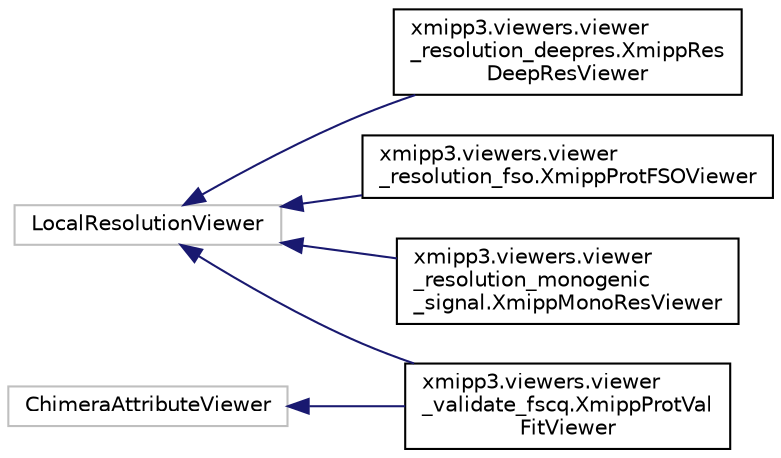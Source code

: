 digraph "Graphical Class Hierarchy"
{
  edge [fontname="Helvetica",fontsize="10",labelfontname="Helvetica",labelfontsize="10"];
  node [fontname="Helvetica",fontsize="10",shape=record];
  rankdir="LR";
  Node493 [label="LocalResolutionViewer",height=0.2,width=0.4,color="grey75", fillcolor="white", style="filled"];
  Node493 -> Node494 [dir="back",color="midnightblue",fontsize="10",style="solid",fontname="Helvetica"];
  Node494 [label="xmipp3.viewers.viewer\l_resolution_deepres.XmippRes\lDeepResViewer",height=0.2,width=0.4,color="black", fillcolor="white", style="filled",URL="$classxmipp3_1_1viewers_1_1viewer__resolution__deepres_1_1XmippResDeepResViewer.html"];
  Node493 -> Node495 [dir="back",color="midnightblue",fontsize="10",style="solid",fontname="Helvetica"];
  Node495 [label="xmipp3.viewers.viewer\l_resolution_fso.XmippProtFSOViewer",height=0.2,width=0.4,color="black", fillcolor="white", style="filled",URL="$classxmipp3_1_1viewers_1_1viewer__resolution__fso_1_1XmippProtFSOViewer.html"];
  Node493 -> Node496 [dir="back",color="midnightblue",fontsize="10",style="solid",fontname="Helvetica"];
  Node496 [label="xmipp3.viewers.viewer\l_resolution_monogenic\l_signal.XmippMonoResViewer",height=0.2,width=0.4,color="black", fillcolor="white", style="filled",URL="$classxmipp3_1_1viewers_1_1viewer__resolution__monogenic__signal_1_1XmippMonoResViewer.html"];
  Node493 -> Node0 [dir="back",color="midnightblue",fontsize="10",style="solid",fontname="Helvetica"];
  Node0 [label="xmipp3.viewers.viewer\l_validate_fscq.XmippProtVal\lFitViewer",height=0.2,width=0.4,color="black", fillcolor="white", style="filled",URL="$classxmipp3_1_1viewers_1_1viewer__validate__fscq_1_1XmippProtValFitViewer.html"];
  Node274 [label="ChimeraAttributeViewer",height=0.2,width=0.4,color="grey75", fillcolor="white", style="filled"];
  Node274 -> Node0 [dir="back",color="midnightblue",fontsize="10",style="solid",fontname="Helvetica"];
}
